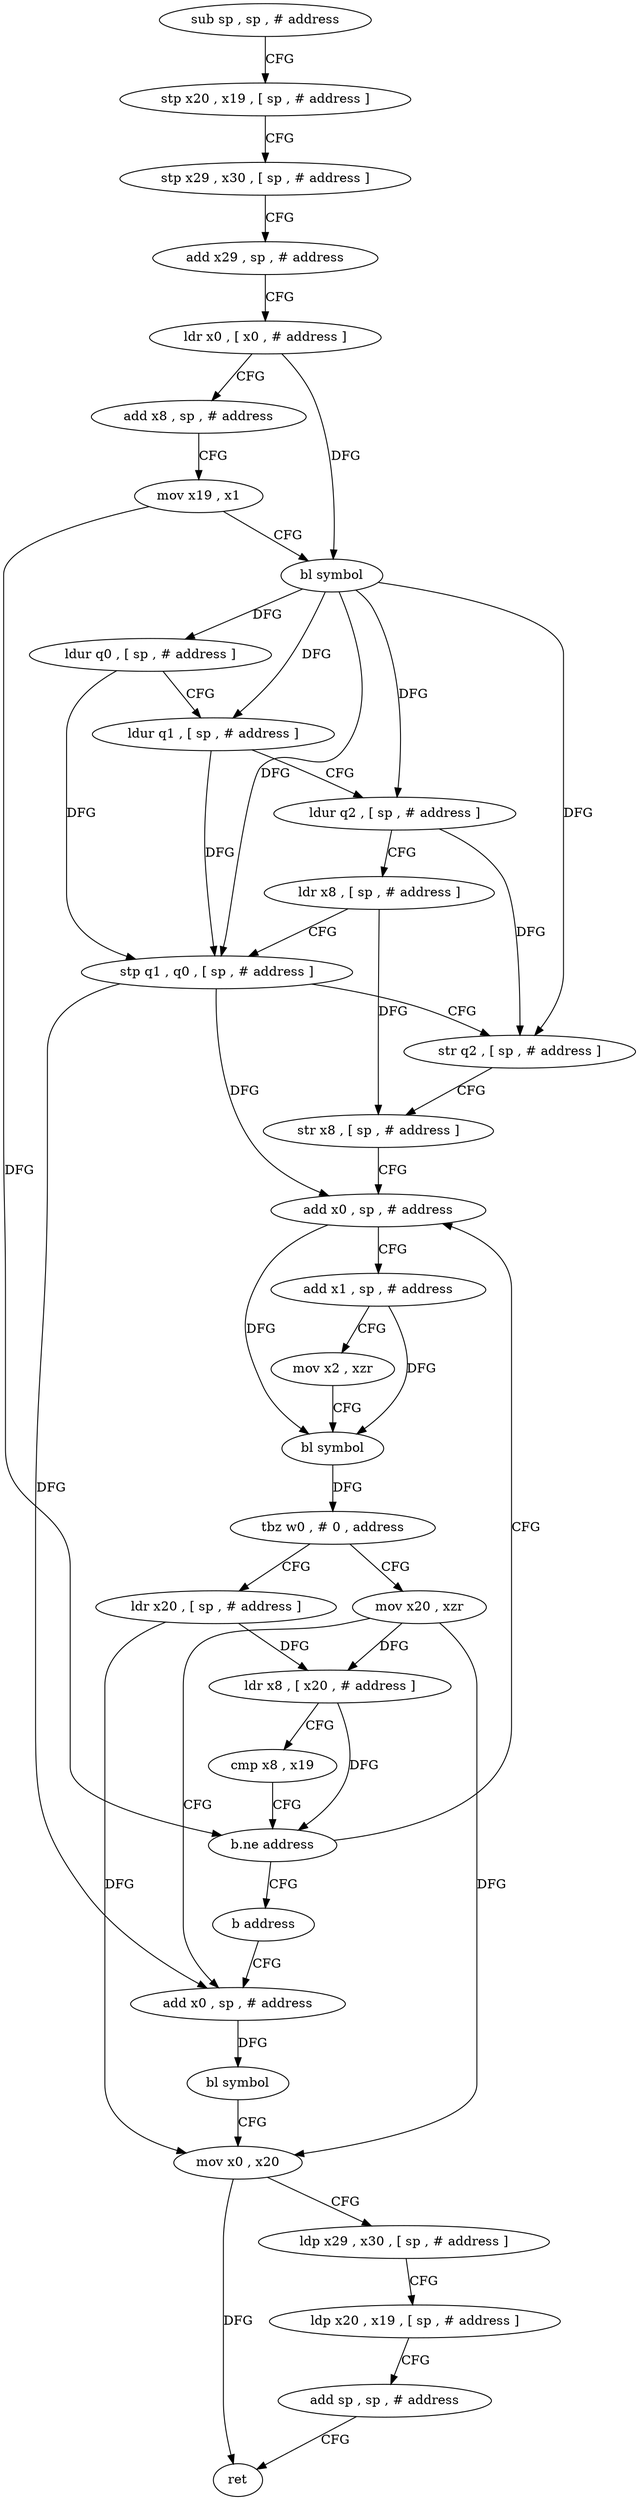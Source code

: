 digraph "func" {
"71200" [label = "sub sp , sp , # address" ]
"71204" [label = "stp x20 , x19 , [ sp , # address ]" ]
"71208" [label = "stp x29 , x30 , [ sp , # address ]" ]
"71212" [label = "add x29 , sp , # address" ]
"71216" [label = "ldr x0 , [ x0 , # address ]" ]
"71220" [label = "add x8 , sp , # address" ]
"71224" [label = "mov x19 , x1" ]
"71228" [label = "bl symbol" ]
"71232" [label = "ldur q0 , [ sp , # address ]" ]
"71236" [label = "ldur q1 , [ sp , # address ]" ]
"71240" [label = "ldur q2 , [ sp , # address ]" ]
"71244" [label = "ldr x8 , [ sp , # address ]" ]
"71248" [label = "stp q1 , q0 , [ sp , # address ]" ]
"71252" [label = "str q2 , [ sp , # address ]" ]
"71256" [label = "str x8 , [ sp , # address ]" ]
"71260" [label = "add x0 , sp , # address" ]
"71300" [label = "mov x20 , xzr" ]
"71304" [label = "add x0 , sp , # address" ]
"71280" [label = "ldr x20 , [ sp , # address ]" ]
"71284" [label = "ldr x8 , [ x20 , # address ]" ]
"71288" [label = "cmp x8 , x19" ]
"71292" [label = "b.ne address" ]
"71296" [label = "b address" ]
"71264" [label = "add x1 , sp , # address" ]
"71268" [label = "mov x2 , xzr" ]
"71272" [label = "bl symbol" ]
"71276" [label = "tbz w0 , # 0 , address" ]
"71308" [label = "bl symbol" ]
"71312" [label = "mov x0 , x20" ]
"71316" [label = "ldp x29 , x30 , [ sp , # address ]" ]
"71320" [label = "ldp x20 , x19 , [ sp , # address ]" ]
"71324" [label = "add sp , sp , # address" ]
"71328" [label = "ret" ]
"71200" -> "71204" [ label = "CFG" ]
"71204" -> "71208" [ label = "CFG" ]
"71208" -> "71212" [ label = "CFG" ]
"71212" -> "71216" [ label = "CFG" ]
"71216" -> "71220" [ label = "CFG" ]
"71216" -> "71228" [ label = "DFG" ]
"71220" -> "71224" [ label = "CFG" ]
"71224" -> "71228" [ label = "CFG" ]
"71224" -> "71292" [ label = "DFG" ]
"71228" -> "71232" [ label = "DFG" ]
"71228" -> "71248" [ label = "DFG" ]
"71228" -> "71236" [ label = "DFG" ]
"71228" -> "71240" [ label = "DFG" ]
"71228" -> "71252" [ label = "DFG" ]
"71232" -> "71236" [ label = "CFG" ]
"71232" -> "71248" [ label = "DFG" ]
"71236" -> "71240" [ label = "CFG" ]
"71236" -> "71248" [ label = "DFG" ]
"71240" -> "71244" [ label = "CFG" ]
"71240" -> "71252" [ label = "DFG" ]
"71244" -> "71248" [ label = "CFG" ]
"71244" -> "71256" [ label = "DFG" ]
"71248" -> "71252" [ label = "CFG" ]
"71248" -> "71260" [ label = "DFG" ]
"71248" -> "71304" [ label = "DFG" ]
"71252" -> "71256" [ label = "CFG" ]
"71256" -> "71260" [ label = "CFG" ]
"71260" -> "71264" [ label = "CFG" ]
"71260" -> "71272" [ label = "DFG" ]
"71300" -> "71304" [ label = "CFG" ]
"71300" -> "71284" [ label = "DFG" ]
"71300" -> "71312" [ label = "DFG" ]
"71304" -> "71308" [ label = "DFG" ]
"71280" -> "71284" [ label = "DFG" ]
"71280" -> "71312" [ label = "DFG" ]
"71284" -> "71288" [ label = "CFG" ]
"71284" -> "71292" [ label = "DFG" ]
"71288" -> "71292" [ label = "CFG" ]
"71292" -> "71260" [ label = "CFG" ]
"71292" -> "71296" [ label = "CFG" ]
"71296" -> "71304" [ label = "CFG" ]
"71264" -> "71268" [ label = "CFG" ]
"71264" -> "71272" [ label = "DFG" ]
"71268" -> "71272" [ label = "CFG" ]
"71272" -> "71276" [ label = "DFG" ]
"71276" -> "71300" [ label = "CFG" ]
"71276" -> "71280" [ label = "CFG" ]
"71308" -> "71312" [ label = "CFG" ]
"71312" -> "71316" [ label = "CFG" ]
"71312" -> "71328" [ label = "DFG" ]
"71316" -> "71320" [ label = "CFG" ]
"71320" -> "71324" [ label = "CFG" ]
"71324" -> "71328" [ label = "CFG" ]
}
